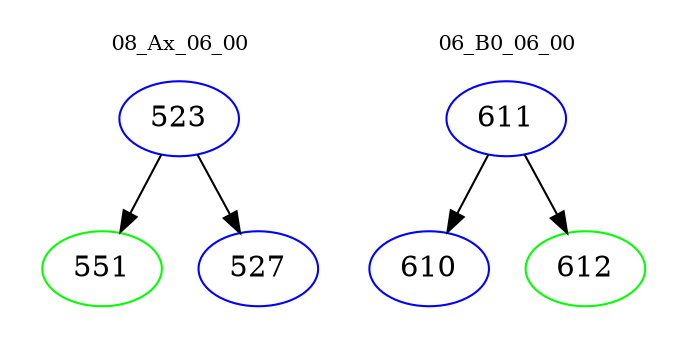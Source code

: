 digraph{
subgraph cluster_0 {
color = white
label = "08_Ax_06_00";
fontsize=10;
T0_523 [label="523", color="blue"]
T0_523 -> T0_551 [color="black"]
T0_551 [label="551", color="green"]
T0_523 -> T0_527 [color="black"]
T0_527 [label="527", color="blue"]
}
subgraph cluster_1 {
color = white
label = "06_B0_06_00";
fontsize=10;
T1_611 [label="611", color="blue"]
T1_611 -> T1_610 [color="black"]
T1_610 [label="610", color="blue"]
T1_611 -> T1_612 [color="black"]
T1_612 [label="612", color="green"]
}
}
